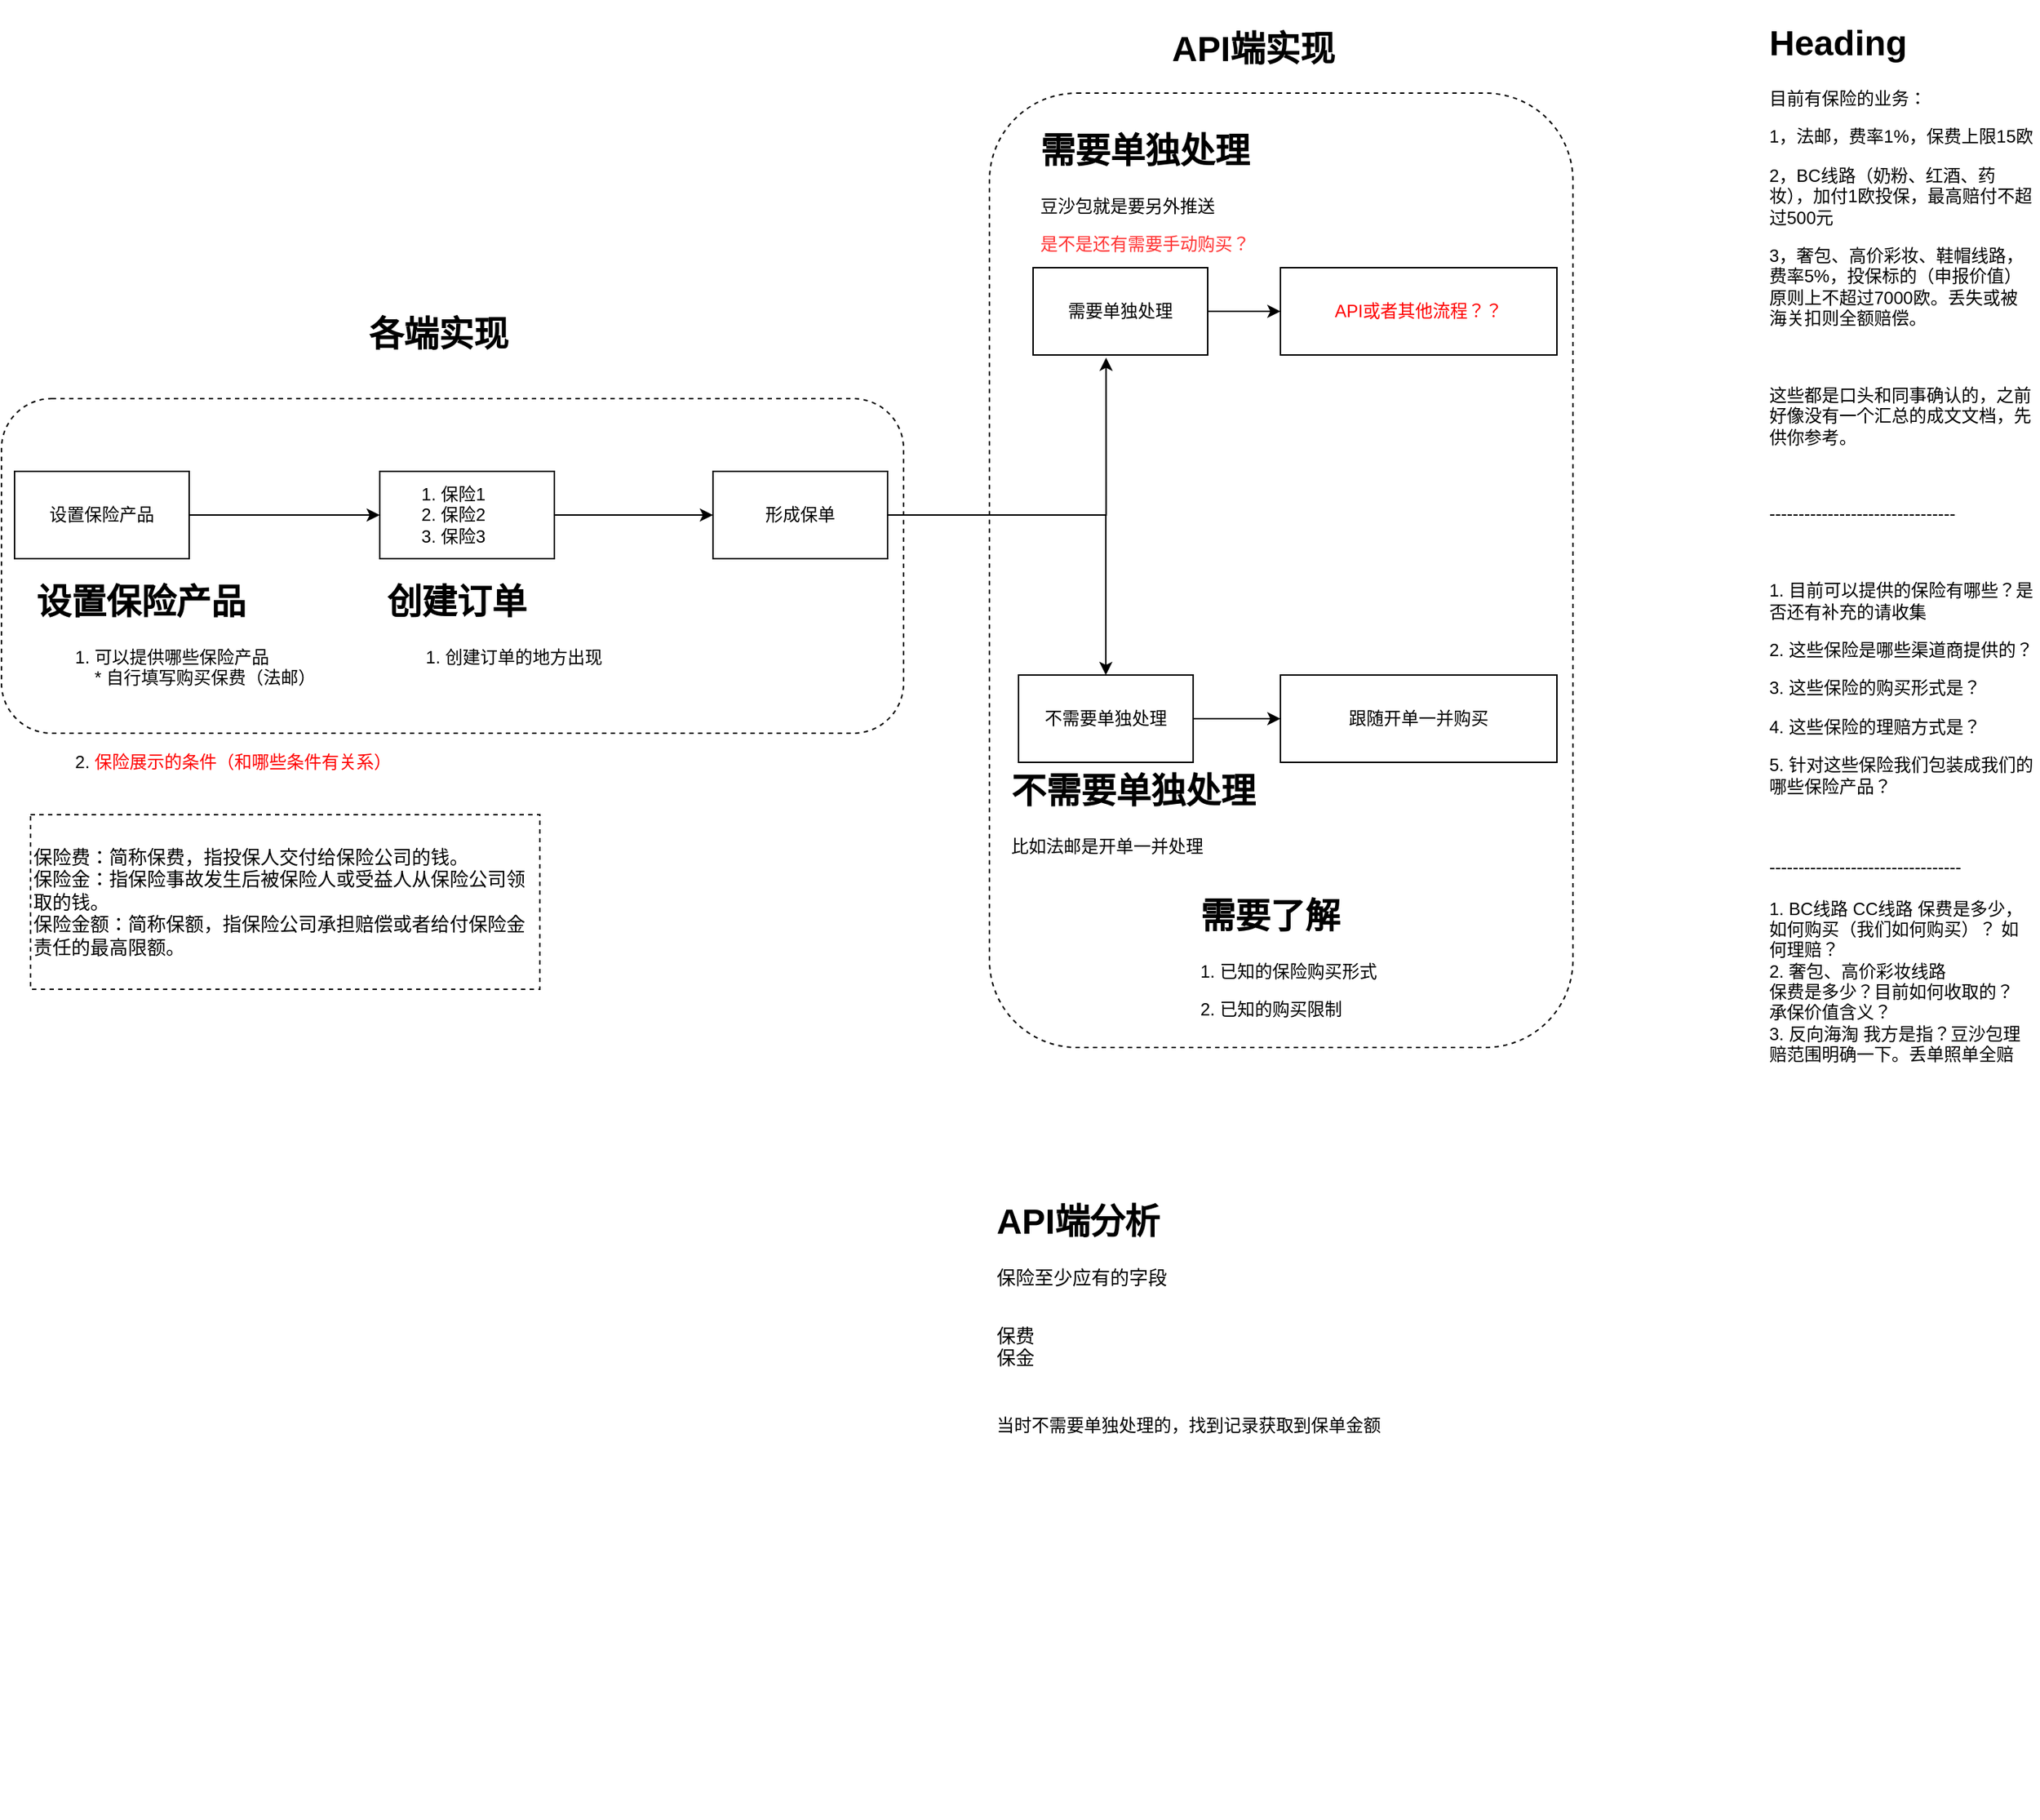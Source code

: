 <mxfile version="14.2.7" type="github">
  <diagram id="jZ9czFHUAiUfERh60Gt6" name="Page-1">
    <mxGraphModel dx="557" dy="313" grid="1" gridSize="10" guides="1" tooltips="1" connect="1" arrows="1" fold="1" page="1" pageScale="1" pageWidth="1169" pageHeight="827" math="0" shadow="0">
      <root>
        <mxCell id="0" />
        <mxCell id="1" parent="0" />
        <mxCell id="Dq7h3NawBX1uTz7kMnC7-26" value="" style="rounded=1;whiteSpace=wrap;html=1;align=left;dashed=1;" parent="1" vertex="1">
          <mxGeometry x="719" y="94" width="401" height="656" as="geometry" />
        </mxCell>
        <mxCell id="Dq7h3NawBX1uTz7kMnC7-24" value="" style="rounded=1;whiteSpace=wrap;html=1;align=left;dashed=1;" parent="1" vertex="1">
          <mxGeometry x="40" y="304" width="620" height="230" as="geometry" />
        </mxCell>
        <mxCell id="Dq7h3NawBX1uTz7kMnC7-8" style="edgeStyle=orthogonalEdgeStyle;rounded=0;orthogonalLoop=1;jettySize=auto;html=1;" parent="1" source="Dq7h3NawBX1uTz7kMnC7-20" target="Dq7h3NawBX1uTz7kMnC7-10" edge="1">
          <mxGeometry relative="1" as="geometry">
            <mxPoint x="879" y="474" as="targetPoint" />
            <mxPoint x="589" y="394" as="sourcePoint" />
            <Array as="points">
              <mxPoint x="799" y="384" />
            </Array>
          </mxGeometry>
        </mxCell>
        <mxCell id="Dq7h3NawBX1uTz7kMnC7-6" value="&lt;h1&gt;创建订单&lt;/h1&gt;&lt;p&gt;&lt;/p&gt;&lt;ol&gt;&lt;li&gt;创建订单的地方出现&lt;/li&gt;&lt;/ol&gt;&lt;p&gt;&lt;/p&gt;" style="text;html=1;strokeColor=none;fillColor=none;spacing=5;spacingTop=-20;whiteSpace=wrap;overflow=hidden;rounded=0;" parent="1" vertex="1">
          <mxGeometry x="300" y="424" width="260" height="120" as="geometry" />
        </mxCell>
        <mxCell id="Dq7h3NawBX1uTz7kMnC7-11" style="edgeStyle=orthogonalEdgeStyle;rounded=0;orthogonalLoop=1;jettySize=auto;html=1;" parent="1" source="Dq7h3NawBX1uTz7kMnC7-9" target="Dq7h3NawBX1uTz7kMnC7-13" edge="1">
          <mxGeometry relative="1" as="geometry">
            <mxPoint x="949" y="274" as="targetPoint" />
          </mxGeometry>
        </mxCell>
        <mxCell id="Dq7h3NawBX1uTz7kMnC7-9" value="需要单独处理" style="rounded=0;whiteSpace=wrap;html=1;" parent="1" vertex="1">
          <mxGeometry x="749" y="214" width="120" height="60" as="geometry" />
        </mxCell>
        <mxCell id="Dq7h3NawBX1uTz7kMnC7-12" style="edgeStyle=orthogonalEdgeStyle;rounded=0;orthogonalLoop=1;jettySize=auto;html=1;" parent="1" source="Dq7h3NawBX1uTz7kMnC7-10" target="Dq7h3NawBX1uTz7kMnC7-17" edge="1">
          <mxGeometry relative="1" as="geometry">
            <mxPoint x="919" y="524" as="targetPoint" />
          </mxGeometry>
        </mxCell>
        <mxCell id="Dq7h3NawBX1uTz7kMnC7-10" value="不需要单独处理" style="rounded=0;whiteSpace=wrap;html=1;" parent="1" vertex="1">
          <mxGeometry x="739" y="494" width="120" height="60" as="geometry" />
        </mxCell>
        <mxCell id="Dq7h3NawBX1uTz7kMnC7-13" value="&lt;font color=&quot;#ff0000&quot;&gt;API或者其他流程？？&lt;/font&gt;" style="rounded=0;whiteSpace=wrap;html=1;" parent="1" vertex="1">
          <mxGeometry x="919" y="214" width="190" height="60" as="geometry" />
        </mxCell>
        <mxCell id="Dq7h3NawBX1uTz7kMnC7-14" value="&lt;h1&gt;不需要单独处理&lt;/h1&gt;&lt;p&gt;比如法邮是开单一并处理&lt;/p&gt;" style="text;html=1;strokeColor=none;fillColor=none;spacing=5;spacingTop=-20;whiteSpace=wrap;overflow=hidden;rounded=0;" parent="1" vertex="1">
          <mxGeometry x="729" y="554" width="190" height="120" as="geometry" />
        </mxCell>
        <mxCell id="Dq7h3NawBX1uTz7kMnC7-15" value="&lt;h1&gt;需要单独处理&lt;/h1&gt;&lt;p&gt;豆沙包就是要另外推送&lt;/p&gt;&lt;p&gt;&lt;font color=&quot;#ff3333&quot;&gt;是不是还有需要手动购买？&lt;/font&gt;&lt;/p&gt;" style="text;html=1;strokeColor=none;fillColor=none;spacing=5;spacingTop=-20;whiteSpace=wrap;overflow=hidden;rounded=0;" parent="1" vertex="1">
          <mxGeometry x="749" y="114" width="190" height="120" as="geometry" />
        </mxCell>
        <mxCell id="Dq7h3NawBX1uTz7kMnC7-17" value="跟随开单一并购买" style="rounded=0;whiteSpace=wrap;html=1;" parent="1" vertex="1">
          <mxGeometry x="919" y="494" width="190" height="60" as="geometry" />
        </mxCell>
        <mxCell id="Dq7h3NawBX1uTz7kMnC7-19" style="edgeStyle=orthogonalEdgeStyle;rounded=0;orthogonalLoop=1;jettySize=auto;html=1;" parent="1" source="Dq7h3NawBX1uTz7kMnC7-18" target="Dq7h3NawBX1uTz7kMnC7-20" edge="1">
          <mxGeometry relative="1" as="geometry">
            <mxPoint x="589" y="384" as="targetPoint" />
          </mxGeometry>
        </mxCell>
        <mxCell id="Dq7h3NawBX1uTz7kMnC7-18" value="&lt;ol style=&quot;&quot;&gt;&lt;li&gt;保险1&lt;/li&gt;&lt;li&gt;保险2&lt;/li&gt;&lt;li&gt;保险3&lt;/li&gt;&lt;/ol&gt;" style="rounded=0;whiteSpace=wrap;html=1;align=left;" parent="1" vertex="1">
          <mxGeometry x="300" y="354" width="120" height="60" as="geometry" />
        </mxCell>
        <mxCell id="Dq7h3NawBX1uTz7kMnC7-25" style="edgeStyle=orthogonalEdgeStyle;rounded=0;orthogonalLoop=1;jettySize=auto;html=1;entryX=0.418;entryY=1.031;entryDx=0;entryDy=0;entryPerimeter=0;" parent="1" source="Dq7h3NawBX1uTz7kMnC7-20" target="Dq7h3NawBX1uTz7kMnC7-9" edge="1">
          <mxGeometry relative="1" as="geometry" />
        </mxCell>
        <mxCell id="Dq7h3NawBX1uTz7kMnC7-20" value="形成保单" style="rounded=0;whiteSpace=wrap;html=1;" parent="1" vertex="1">
          <mxGeometry x="529" y="354" width="120" height="60" as="geometry" />
        </mxCell>
        <mxCell id="Dq7h3NawBX1uTz7kMnC7-21" value="&lt;h1&gt;需要了解&lt;/h1&gt;&lt;p&gt;1. 已知的保险购买形式&lt;/p&gt;&lt;p&gt;2. 已知的购买限制&lt;/p&gt;" style="text;html=1;strokeColor=none;fillColor=none;spacing=5;spacingTop=-20;whiteSpace=wrap;overflow=hidden;rounded=0;align=left;" parent="1" vertex="1">
          <mxGeometry x="859" y="640" width="190" height="120" as="geometry" />
        </mxCell>
        <mxCell id="Dq7h3NawBX1uTz7kMnC7-22" value="各端实现" style="text;strokeColor=none;fillColor=none;html=1;fontSize=24;fontStyle=1;verticalAlign=middle;align=center;" parent="1" vertex="1">
          <mxGeometry x="290" y="240" width="100" height="40" as="geometry" />
        </mxCell>
        <mxCell id="Dq7h3NawBX1uTz7kMnC7-27" value="API端实现" style="text;strokeColor=none;fillColor=none;html=1;fontSize=24;fontStyle=1;verticalAlign=middle;align=center;" parent="1" vertex="1">
          <mxGeometry x="850" y="44" width="100" height="40" as="geometry" />
        </mxCell>
        <mxCell id="Dq7h3NawBX1uTz7kMnC7-33" style="edgeStyle=orthogonalEdgeStyle;rounded=0;orthogonalLoop=1;jettySize=auto;html=1;" parent="1" source="Dq7h3NawBX1uTz7kMnC7-31" target="Dq7h3NawBX1uTz7kMnC7-18" edge="1">
          <mxGeometry relative="1" as="geometry" />
        </mxCell>
        <mxCell id="Dq7h3NawBX1uTz7kMnC7-31" value="设置保险产品" style="rounded=0;whiteSpace=wrap;html=1;" parent="1" vertex="1">
          <mxGeometry x="49" y="354" width="120" height="60" as="geometry" />
        </mxCell>
        <mxCell id="Dq7h3NawBX1uTz7kMnC7-34" value="&lt;h1&gt;设置保险产品&lt;/h1&gt;&lt;p&gt;&lt;/p&gt;&lt;ol&gt;&lt;li&gt;可以提供哪些保险产品&lt;br&gt;* 自行填写购买保费（法邮）&lt;br&gt;&lt;br&gt;&lt;br&gt;&lt;br&gt;&lt;/li&gt;&lt;li&gt;&lt;font color=&quot;#ff0000&quot;&gt;保险展示的条件（和哪些条件有关系）&lt;/font&gt;&lt;/li&gt;&lt;/ol&gt;&lt;p&gt;&lt;/p&gt;" style="text;html=1;strokeColor=none;fillColor=none;spacing=5;spacingTop=-20;whiteSpace=wrap;overflow=hidden;rounded=0;" parent="1" vertex="1">
          <mxGeometry x="59" y="424" width="260" height="146" as="geometry" />
        </mxCell>
        <mxCell id="Dq7h3NawBX1uTz7kMnC7-35" value="&lt;h1&gt;Heading&lt;/h1&gt;&lt;p&gt;&lt;span&gt;目前有保险的业务：&lt;/span&gt;&lt;/p&gt;&lt;p&gt;1，法邮，费率1%，保费上限15欧&lt;/p&gt;&lt;p&gt;2，BC线路（奶粉、红酒、药妆），加付1欧投保，最高赔付不超过500元&lt;/p&gt;&lt;p&gt;3，奢包、高价彩妆、鞋帽线路，费率5%，投保标的（申报价值）原则上不超过7000欧。丢失或被海关扣则全额赔偿。&lt;/p&gt;&lt;p&gt;&lt;br&gt;&lt;/p&gt;&lt;p&gt;这些都是口头和同事确认的，之前好像没有一个汇总的成文文档，先供你参考。&lt;/p&gt;&lt;p&gt;&lt;br&gt;&lt;/p&gt;&lt;p&gt;----&lt;span&gt;----&lt;/span&gt;&lt;span&gt;----&lt;/span&gt;&lt;span&gt;----&lt;/span&gt;&lt;span&gt;----&lt;/span&gt;&lt;span&gt;----&lt;/span&gt;&lt;span&gt;----&lt;/span&gt;&lt;span&gt;----&lt;/span&gt;&lt;/p&gt;&lt;div&gt;&lt;br&gt;&lt;/div&gt;&lt;p&gt;&lt;span&gt;1. 目前可以提供的保险有哪些？是否还有补充的请收集&lt;/span&gt;&lt;/p&gt;&lt;p&gt;2. 这些保险是哪些渠道商提供的？&lt;/p&gt;&lt;p&gt;3. 这些保险的购买形式是？&lt;/p&gt;&lt;p&gt;4. 这些保险的理赔方式是？&lt;/p&gt;&lt;p&gt;5. 针对这些保险我们包装成我们的哪些保险产品？&lt;/p&gt;&lt;div&gt;&lt;br&gt;&lt;/div&gt;&lt;div&gt;&lt;br&gt;&lt;/div&gt;&lt;div&gt;---------------------------------&lt;/div&gt;&lt;div&gt;&lt;br&gt;&lt;/div&gt;&lt;div&gt;1. BC线路 CC线路 保费是多少，如何购买（我们如何购买）？ 如何理赔？&lt;br&gt;&lt;/div&gt;&lt;div&gt;2.&amp;nbsp;奢包、高价彩妆线路&amp;nbsp;&lt;/div&gt;保费是多少？目前如何收取的？&lt;br&gt;承保价值含义？&lt;br&gt;3. 反向海淘 我方是指？豆沙包理赔范围明确一下。丢单照单全赔&lt;br&gt;" style="text;html=1;strokeColor=none;fillColor=none;spacing=5;spacingTop=-20;whiteSpace=wrap;overflow=hidden;rounded=0;align=left;" parent="1" vertex="1">
          <mxGeometry x="1250" y="40" width="190" height="850" as="geometry" />
        </mxCell>
        <mxCell id="qjYeB_D9SoArEUJoIaTn-1" value="&lt;h1&gt;&lt;span&gt;API端分析&lt;/span&gt;&lt;/h1&gt;&lt;h1 style=&quot;font-size: 13px&quot;&gt;&lt;font style=&quot;font-size: 13px ; font-weight: normal&quot;&gt;保险至少应有的字段&lt;/font&gt;&lt;/h1&gt;&lt;div&gt;&lt;font style=&quot;font-size: 13px ; font-weight: normal&quot;&gt;&lt;br&gt;&lt;/font&gt;&lt;/div&gt;&lt;div&gt;&lt;font style=&quot;font-size: 13px ; font-weight: normal&quot;&gt;保费&lt;/font&gt;&lt;/div&gt;&lt;div&gt;&lt;font style=&quot;font-size: 13px ; font-weight: normal&quot;&gt;保金&lt;/font&gt;&lt;/div&gt;&lt;div&gt;&lt;font style=&quot;font-size: 13px ; font-weight: normal&quot;&gt;&lt;br&gt;&lt;/font&gt;&lt;/div&gt;&lt;div style=&quot;font-size: 13px&quot;&gt;&lt;br&gt;&lt;/div&gt;&lt;div&gt;当时不需要单独处理的，找到记录获取到保单金额&lt;/div&gt;" style="text;html=1;strokeColor=none;fillColor=none;spacing=5;spacingTop=-20;whiteSpace=wrap;overflow=hidden;rounded=0;dashed=1;" vertex="1" parent="1">
          <mxGeometry x="719" y="850" width="361" height="430" as="geometry" />
        </mxCell>
        <mxCell id="qjYeB_D9SoArEUJoIaTn-2" value="&lt;div&gt;&lt;font face=&quot;arial, sans-serif&quot;&gt;&lt;span style=&quot;font-size: 13px&quot;&gt;保险费：简称保费，指投保人交付给保险公司的钱。&lt;/span&gt;&lt;/font&gt;&lt;/div&gt;&lt;div&gt;&lt;font face=&quot;arial, sans-serif&quot;&gt;&lt;span style=&quot;font-size: 13px&quot;&gt;保险金：指保险事故发生后被保险人或受益人从保险公司领取的钱。&lt;/span&gt;&lt;/font&gt;&lt;/div&gt;&lt;div&gt;&lt;font face=&quot;arial, sans-serif&quot;&gt;&lt;span style=&quot;font-size: 13px&quot;&gt;保险金额：简称保额，指保险公司承担赔偿或者给付保险金责任的最高限额。&lt;/span&gt;&lt;/font&gt;&lt;/div&gt;" style="whiteSpace=wrap;html=1;dashed=1;align=left;" vertex="1" parent="1">
          <mxGeometry x="60" y="590" width="350" height="120" as="geometry" />
        </mxCell>
      </root>
    </mxGraphModel>
  </diagram>
</mxfile>
